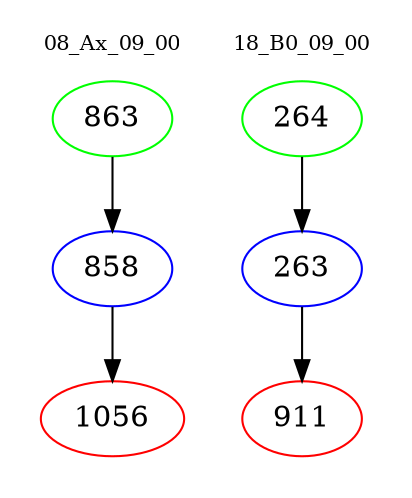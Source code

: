 digraph{
subgraph cluster_0 {
color = white
label = "08_Ax_09_00";
fontsize=10;
T0_863 [label="863", color="green"]
T0_863 -> T0_858 [color="black"]
T0_858 [label="858", color="blue"]
T0_858 -> T0_1056 [color="black"]
T0_1056 [label="1056", color="red"]
}
subgraph cluster_1 {
color = white
label = "18_B0_09_00";
fontsize=10;
T1_264 [label="264", color="green"]
T1_264 -> T1_263 [color="black"]
T1_263 [label="263", color="blue"]
T1_263 -> T1_911 [color="black"]
T1_911 [label="911", color="red"]
}
}
